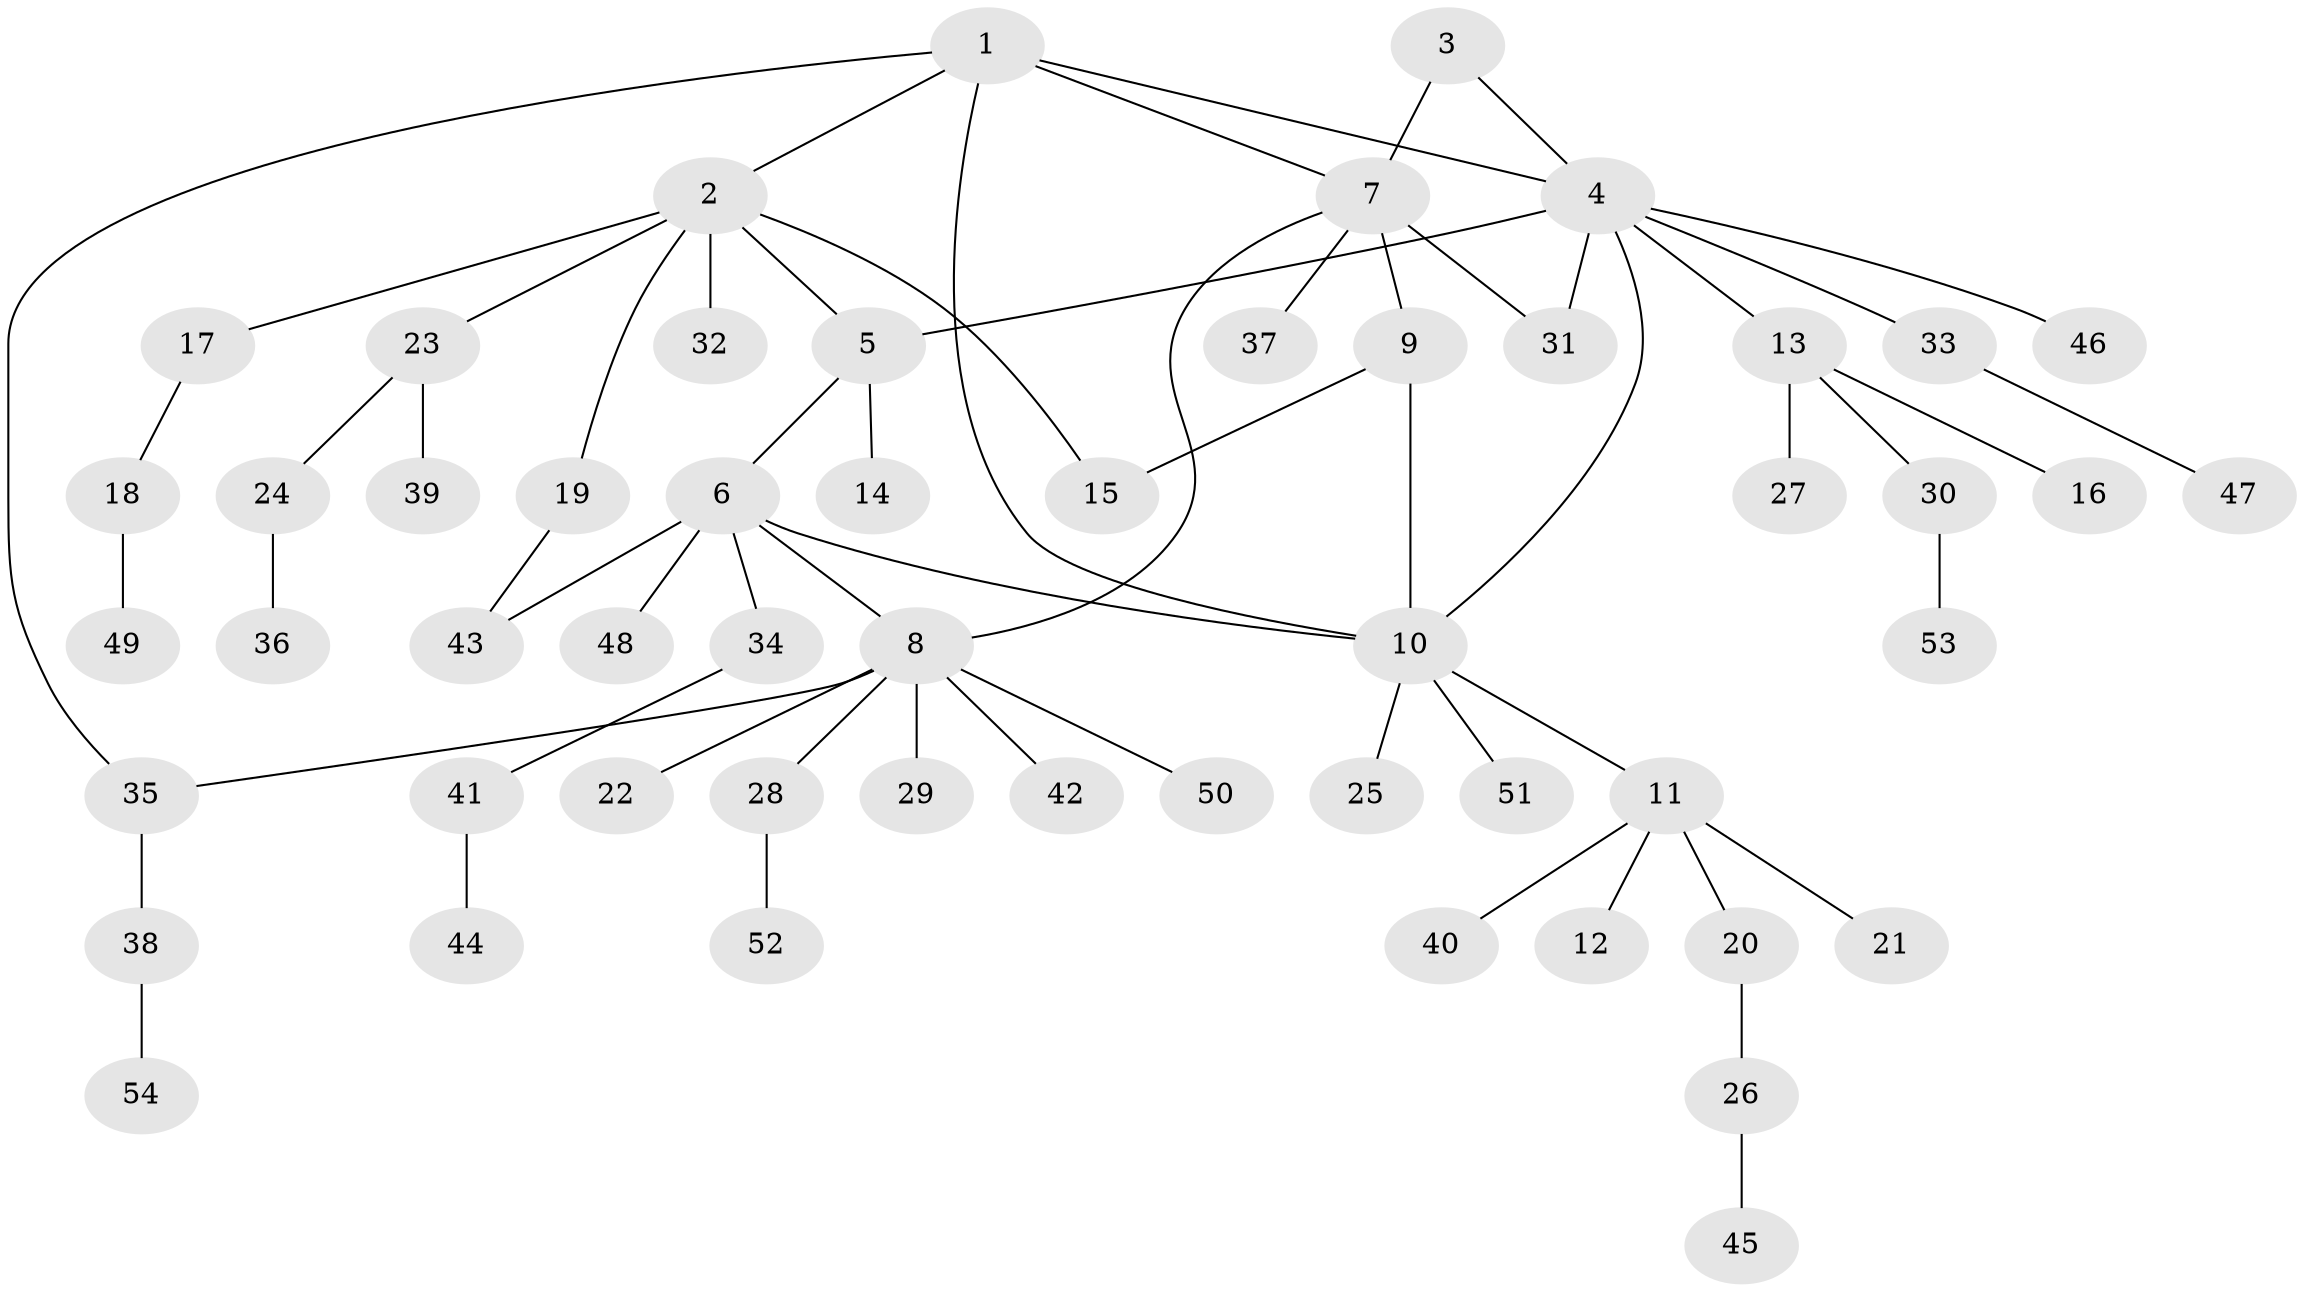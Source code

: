 // Generated by graph-tools (version 1.1) at 2025/37/03/09/25 02:37:28]
// undirected, 54 vertices, 63 edges
graph export_dot {
graph [start="1"]
  node [color=gray90,style=filled];
  1;
  2;
  3;
  4;
  5;
  6;
  7;
  8;
  9;
  10;
  11;
  12;
  13;
  14;
  15;
  16;
  17;
  18;
  19;
  20;
  21;
  22;
  23;
  24;
  25;
  26;
  27;
  28;
  29;
  30;
  31;
  32;
  33;
  34;
  35;
  36;
  37;
  38;
  39;
  40;
  41;
  42;
  43;
  44;
  45;
  46;
  47;
  48;
  49;
  50;
  51;
  52;
  53;
  54;
  1 -- 2;
  1 -- 4;
  1 -- 7;
  1 -- 10;
  1 -- 35;
  2 -- 5;
  2 -- 15;
  2 -- 17;
  2 -- 19;
  2 -- 23;
  2 -- 32;
  3 -- 4;
  3 -- 7;
  4 -- 5;
  4 -- 10;
  4 -- 13;
  4 -- 31;
  4 -- 33;
  4 -- 46;
  5 -- 6;
  5 -- 14;
  6 -- 8;
  6 -- 10;
  6 -- 34;
  6 -- 43;
  6 -- 48;
  7 -- 8;
  7 -- 9;
  7 -- 31;
  7 -- 37;
  8 -- 22;
  8 -- 28;
  8 -- 29;
  8 -- 35;
  8 -- 42;
  8 -- 50;
  9 -- 10;
  9 -- 15;
  10 -- 11;
  10 -- 25;
  10 -- 51;
  11 -- 12;
  11 -- 20;
  11 -- 21;
  11 -- 40;
  13 -- 16;
  13 -- 27;
  13 -- 30;
  17 -- 18;
  18 -- 49;
  19 -- 43;
  20 -- 26;
  23 -- 24;
  23 -- 39;
  24 -- 36;
  26 -- 45;
  28 -- 52;
  30 -- 53;
  33 -- 47;
  34 -- 41;
  35 -- 38;
  38 -- 54;
  41 -- 44;
}
